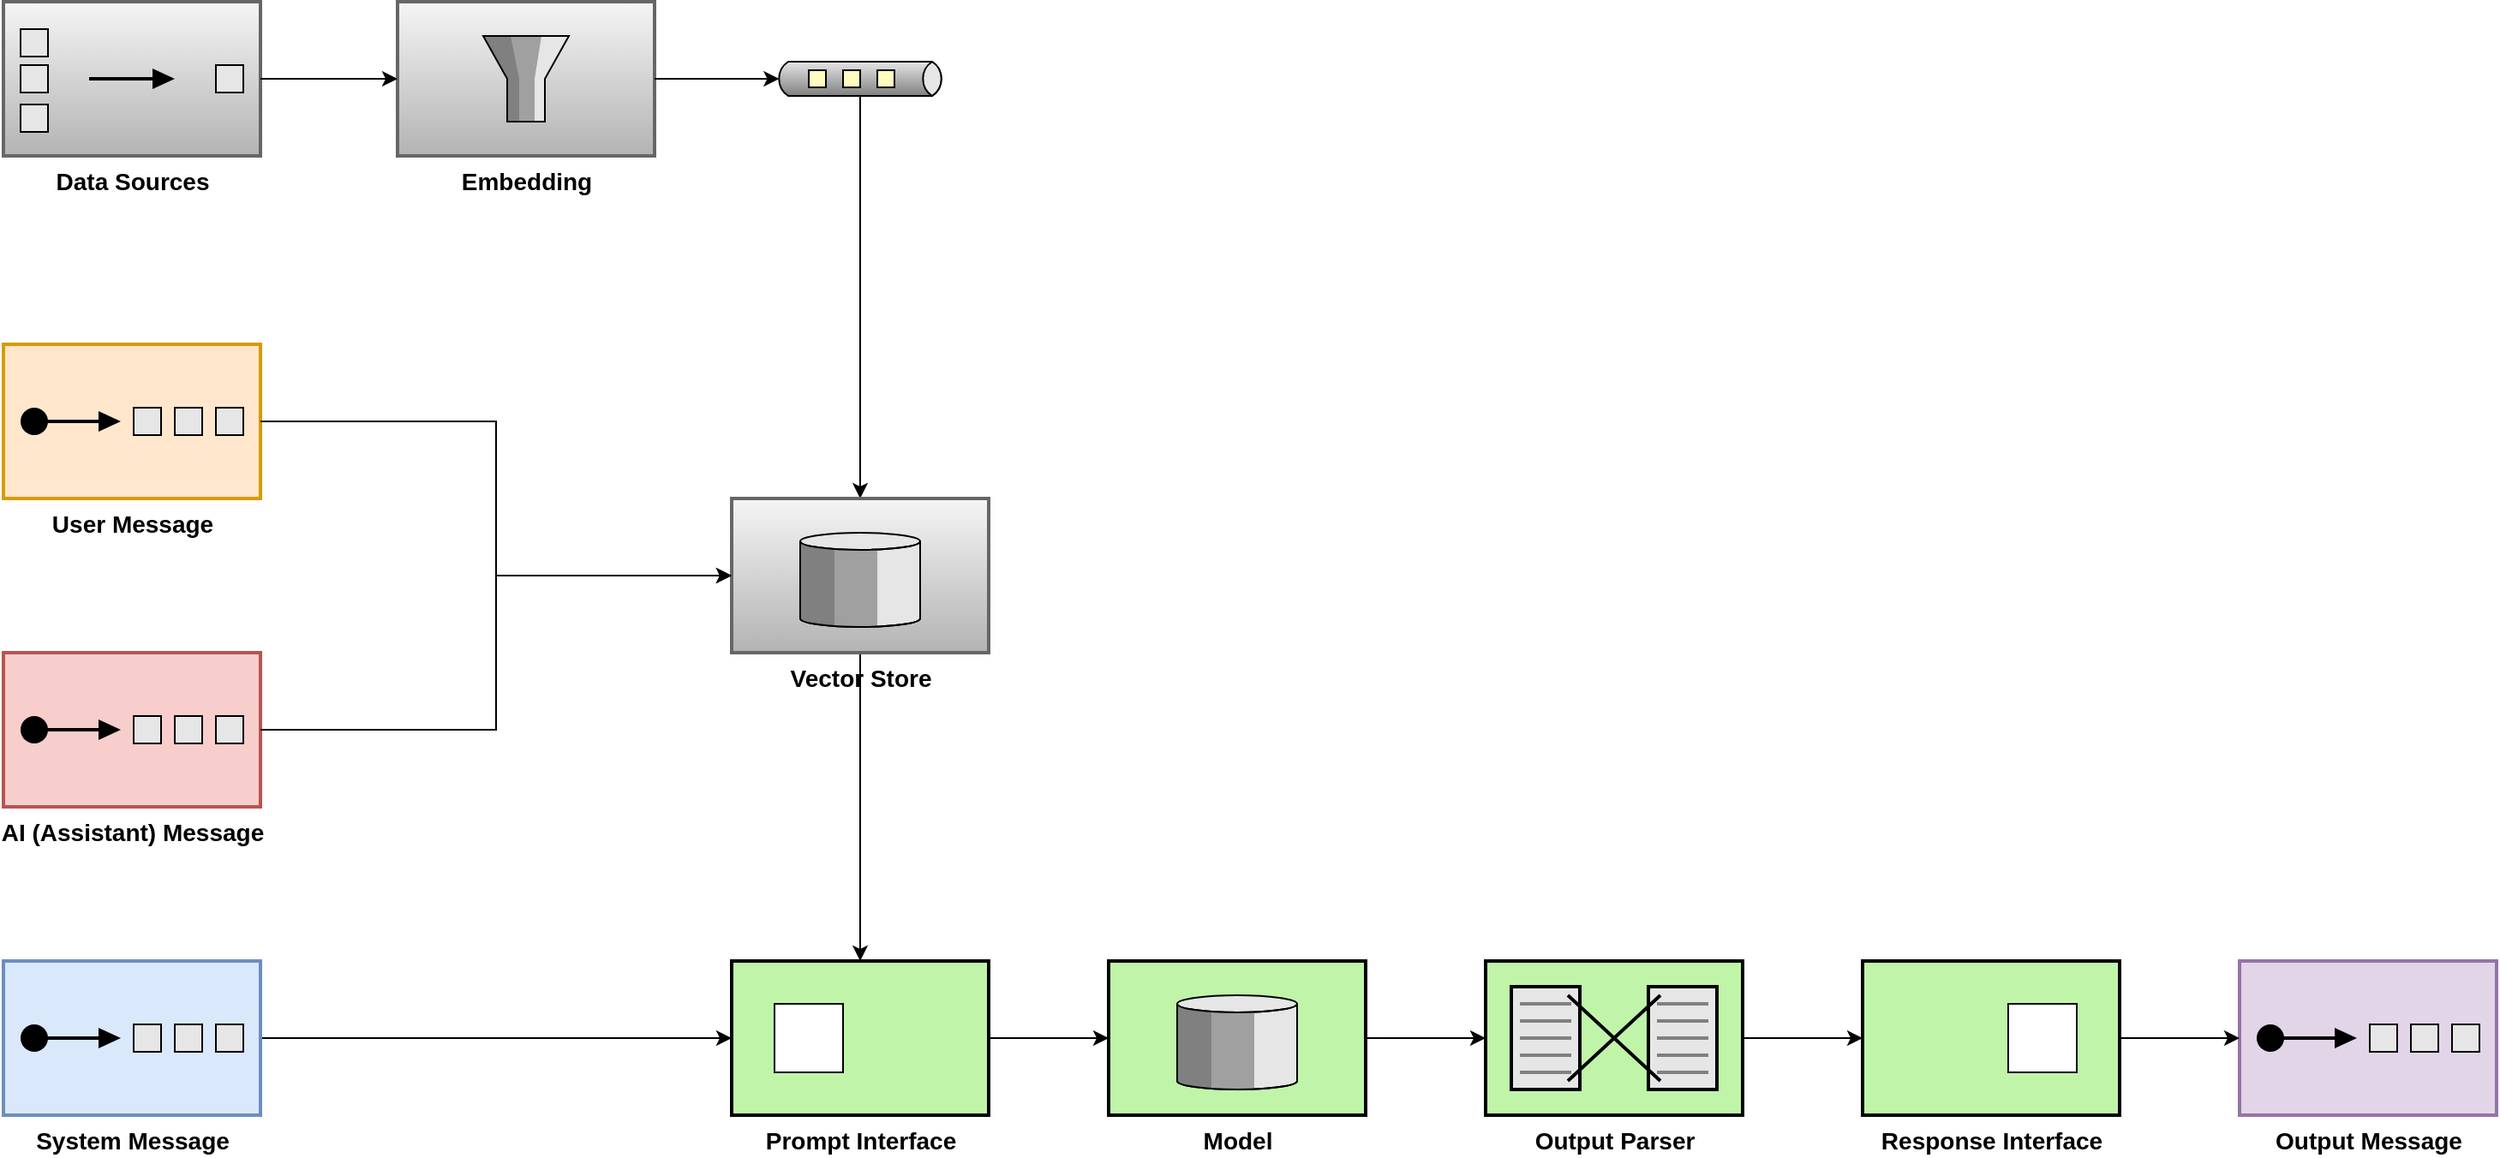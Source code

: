<mxfile version="26.0.4">
  <diagram name="Page-1" id="ErCnhIx6DcZLbncz3Et1">
    <mxGraphModel dx="1434" dy="1936" grid="1" gridSize="10" guides="1" tooltips="1" connect="1" arrows="1" fold="1" page="1" pageScale="1" pageWidth="850" pageHeight="1100" math="0" shadow="0">
      <root>
        <mxCell id="0" />
        <mxCell id="1" parent="0" />
        <mxCell id="nu29c9iX6Pa8DH85GAgv-37" style="edgeStyle=orthogonalEdgeStyle;rounded=0;orthogonalLoop=1;jettySize=auto;html=1;exitX=1;exitY=0.5;exitDx=0;exitDy=0;exitPerimeter=0;entryX=0;entryY=0.5;entryDx=0;entryDy=0;" edge="1" parent="1" source="nu29c9iX6Pa8DH85GAgv-1" target="nu29c9iX6Pa8DH85GAgv-3">
          <mxGeometry relative="1" as="geometry" />
        </mxCell>
        <mxCell id="nu29c9iX6Pa8DH85GAgv-1" value="&lt;font style=&quot;font-size: 14px;&quot;&gt;&lt;b style=&quot;&quot;&gt;System Message&lt;/b&gt;&lt;/font&gt;" style="html=1;strokeWidth=2;outlineConnect=0;dashed=0;align=center;fontSize=8;verticalLabelPosition=bottom;verticalAlign=top;shape=mxgraph.eip.test_message;fillColor=#dae8fc;strokeColor=#6c8ebf;" vertex="1" parent="1">
          <mxGeometry x="90" y="-460" width="150" height="90" as="geometry" />
        </mxCell>
        <mxCell id="nu29c9iX6Pa8DH85GAgv-2" value="&lt;font style=&quot;font-size: 14px;&quot;&gt;&lt;b style=&quot;&quot;&gt;User Message&lt;/b&gt;&lt;/font&gt;" style="html=1;strokeWidth=2;outlineConnect=0;dashed=0;align=center;fontSize=8;verticalLabelPosition=bottom;verticalAlign=top;shape=mxgraph.eip.test_message;fillColor=#ffe6cc;strokeColor=#d79b00;" vertex="1" parent="1">
          <mxGeometry x="90" y="-820" width="150" height="90" as="geometry" />
        </mxCell>
        <mxCell id="nu29c9iX6Pa8DH85GAgv-10" style="edgeStyle=orthogonalEdgeStyle;rounded=0;orthogonalLoop=1;jettySize=auto;html=1;exitX=1;exitY=0.5;exitDx=0;exitDy=0;" edge="1" parent="1" source="nu29c9iX6Pa8DH85GAgv-3" target="nu29c9iX6Pa8DH85GAgv-9">
          <mxGeometry relative="1" as="geometry" />
        </mxCell>
        <mxCell id="nu29c9iX6Pa8DH85GAgv-3" value="&lt;font style=&quot;font-size: 14px;&quot;&gt;&lt;b style=&quot;&quot;&gt;Prompt Interface&lt;/b&gt;&lt;/font&gt;" style="strokeWidth=2;dashed=0;align=center;fontSize=8;shape=rect;verticalLabelPosition=bottom;verticalAlign=top;fillColor=#c0f5a9;html=1;" vertex="1" parent="1">
          <mxGeometry x="515" y="-460" width="150" height="90" as="geometry" />
        </mxCell>
        <mxCell id="nu29c9iX6Pa8DH85GAgv-4" value="" style="html=1;strokeWidth=1;dashed=0;align=center;fontSize=8;shape=rect" vertex="1" parent="nu29c9iX6Pa8DH85GAgv-3">
          <mxGeometry x="25" y="25" width="40" height="40" as="geometry" />
        </mxCell>
        <mxCell id="nu29c9iX6Pa8DH85GAgv-9" value="&lt;b&gt;&lt;font style=&quot;font-size: 14px;&quot;&gt;Model&lt;/font&gt;&lt;/b&gt;" style="html=1;strokeWidth=2;outlineConnect=0;dashed=0;align=center;fontSize=8;verticalLabelPosition=bottom;verticalAlign=top;shape=mxgraph.eip.message_store;fillColor=#c0f5a9" vertex="1" parent="1">
          <mxGeometry x="735" y="-460" width="150" height="90" as="geometry" />
        </mxCell>
        <mxCell id="nu29c9iX6Pa8DH85GAgv-15" style="edgeStyle=orthogonalEdgeStyle;rounded=0;orthogonalLoop=1;jettySize=auto;html=1;exitX=1;exitY=0.5;exitDx=0;exitDy=0;exitPerimeter=0;entryX=0;entryY=0.5;entryDx=0;entryDy=0;" edge="1" parent="1" source="nu29c9iX6Pa8DH85GAgv-11" target="nu29c9iX6Pa8DH85GAgv-13">
          <mxGeometry relative="1" as="geometry" />
        </mxCell>
        <mxCell id="nu29c9iX6Pa8DH85GAgv-11" value="&lt;font style=&quot;font-size: 14px;&quot;&gt;&lt;b&gt;Output Parser&lt;/b&gt;&lt;/font&gt;" style="html=1;strokeWidth=2;outlineConnect=0;dashed=0;align=center;fontSize=8;shape=mxgraph.eip.message_translator;fillColor=#c0f5a9;verticalLabelPosition=bottom;verticalAlign=top;" vertex="1" parent="1">
          <mxGeometry x="955" y="-460" width="150" height="90" as="geometry" />
        </mxCell>
        <mxCell id="nu29c9iX6Pa8DH85GAgv-12" style="edgeStyle=orthogonalEdgeStyle;rounded=0;orthogonalLoop=1;jettySize=auto;html=1;exitX=1;exitY=0.5;exitDx=0;exitDy=0;exitPerimeter=0;entryX=0;entryY=0.5;entryDx=0;entryDy=0;entryPerimeter=0;" edge="1" parent="1" source="nu29c9iX6Pa8DH85GAgv-9" target="nu29c9iX6Pa8DH85GAgv-11">
          <mxGeometry relative="1" as="geometry" />
        </mxCell>
        <mxCell id="nu29c9iX6Pa8DH85GAgv-13" value="&lt;b&gt;&lt;font style=&quot;font-size: 14px;&quot;&gt;Response Interface&lt;/font&gt;&lt;/b&gt;" style="strokeWidth=2;dashed=0;align=center;fontSize=8;shape=rect;verticalLabelPosition=bottom;verticalAlign=top;fillColor=#c0f5a9;html=1;" vertex="1" parent="1">
          <mxGeometry x="1175" y="-460" width="150" height="90" as="geometry" />
        </mxCell>
        <mxCell id="nu29c9iX6Pa8DH85GAgv-14" value="" style="html=1;strokeWidth=1;dashed=0;align=center;fontSize=8;shape=rect;" vertex="1" parent="nu29c9iX6Pa8DH85GAgv-13">
          <mxGeometry x="85" y="25" width="40" height="40" as="geometry" />
        </mxCell>
        <mxCell id="nu29c9iX6Pa8DH85GAgv-16" value="&lt;b&gt;&lt;font style=&quot;font-size: 14px;&quot;&gt;Output Message&lt;/font&gt;&lt;/b&gt;" style="html=1;strokeWidth=2;outlineConnect=0;dashed=0;align=center;fontSize=8;verticalLabelPosition=bottom;verticalAlign=top;shape=mxgraph.eip.test_message;fillColor=#e1d5e7;strokeColor=#9673a6;" vertex="1" parent="1">
          <mxGeometry x="1395" y="-460" width="150" height="90" as="geometry" />
        </mxCell>
        <mxCell id="nu29c9iX6Pa8DH85GAgv-17" style="edgeStyle=orthogonalEdgeStyle;rounded=0;orthogonalLoop=1;jettySize=auto;html=1;exitX=1;exitY=0.5;exitDx=0;exitDy=0;entryX=0;entryY=0.5;entryDx=0;entryDy=0;entryPerimeter=0;" edge="1" parent="1" source="nu29c9iX6Pa8DH85GAgv-13" target="nu29c9iX6Pa8DH85GAgv-16">
          <mxGeometry relative="1" as="geometry" />
        </mxCell>
        <mxCell id="nu29c9iX6Pa8DH85GAgv-18" value="&lt;font style=&quot;font-size: 14px;&quot;&gt;&lt;b style=&quot;&quot;&gt;AI (Assistant) Message&lt;/b&gt;&lt;/font&gt;" style="html=1;strokeWidth=2;outlineConnect=0;dashed=0;align=center;fontSize=8;verticalLabelPosition=bottom;verticalAlign=top;shape=mxgraph.eip.test_message;fillColor=#f8cecc;strokeColor=#b85450;" vertex="1" parent="1">
          <mxGeometry x="90" y="-640" width="150" height="90" as="geometry" />
        </mxCell>
        <mxCell id="nu29c9iX6Pa8DH85GAgv-25" value="&lt;b&gt;&lt;font style=&quot;font-size: 14px;&quot;&gt;Data Sources&lt;/font&gt;&lt;/b&gt;" style="html=1;strokeWidth=2;outlineConnect=0;dashed=0;align=center;fontSize=8;fillColor=#f5f5f5;verticalLabelPosition=bottom;verticalAlign=top;shape=mxgraph.eip.aggregator;strokeColor=#666666;gradientColor=#b3b3b3;" vertex="1" parent="1">
          <mxGeometry x="90" y="-1020" width="150" height="90" as="geometry" />
        </mxCell>
        <mxCell id="nu29c9iX6Pa8DH85GAgv-26" value="&lt;b&gt;&lt;font style=&quot;font-size: 14px;&quot;&gt;Embedding&lt;/font&gt;&lt;/b&gt;" style="html=1;strokeWidth=2;outlineConnect=0;dashed=0;align=center;fontSize=8;fillColor=#f5f5f5;verticalLabelPosition=bottom;verticalAlign=top;shape=mxgraph.eip.message_filter;gradientColor=#b3b3b3;strokeColor=#666666;" vertex="1" parent="1">
          <mxGeometry x="320" y="-1020" width="150" height="90" as="geometry" />
        </mxCell>
        <mxCell id="nu29c9iX6Pa8DH85GAgv-27" style="edgeStyle=orthogonalEdgeStyle;rounded=0;orthogonalLoop=1;jettySize=auto;html=1;exitX=1;exitY=0.5;exitDx=0;exitDy=0;exitPerimeter=0;entryX=0;entryY=0.5;entryDx=0;entryDy=0;entryPerimeter=0;" edge="1" parent="1" source="nu29c9iX6Pa8DH85GAgv-25" target="nu29c9iX6Pa8DH85GAgv-26">
          <mxGeometry relative="1" as="geometry" />
        </mxCell>
        <mxCell id="nu29c9iX6Pa8DH85GAgv-33" style="edgeStyle=orthogonalEdgeStyle;rounded=0;orthogonalLoop=1;jettySize=auto;html=1;exitX=0;exitY=1;exitDx=50;exitDy=0;exitPerimeter=0;" edge="1" parent="1" source="nu29c9iX6Pa8DH85GAgv-28" target="nu29c9iX6Pa8DH85GAgv-30">
          <mxGeometry relative="1" as="geometry" />
        </mxCell>
        <mxCell id="nu29c9iX6Pa8DH85GAgv-28" value="" style="strokeWidth=1;outlineConnect=0;dashed=0;align=center;html=1;fontSize=8;shape=mxgraph.eip.dataChannel;verticalLabelPosition=bottom;labelBackgroundColor=#ffffff;verticalAlign=top;" vertex="1" parent="1">
          <mxGeometry x="540" y="-985" width="100" height="20" as="geometry" />
        </mxCell>
        <mxCell id="nu29c9iX6Pa8DH85GAgv-29" style="edgeStyle=orthogonalEdgeStyle;rounded=0;orthogonalLoop=1;jettySize=auto;html=1;exitX=1;exitY=0.5;exitDx=0;exitDy=0;exitPerimeter=0;entryX=0;entryY=0.5;entryDx=2.7;entryDy=0;entryPerimeter=0;" edge="1" parent="1" source="nu29c9iX6Pa8DH85GAgv-26" target="nu29c9iX6Pa8DH85GAgv-28">
          <mxGeometry relative="1" as="geometry" />
        </mxCell>
        <mxCell id="nu29c9iX6Pa8DH85GAgv-35" style="edgeStyle=orthogonalEdgeStyle;rounded=0;orthogonalLoop=1;jettySize=auto;html=1;exitX=0.5;exitY=1;exitDx=0;exitDy=0;exitPerimeter=0;" edge="1" parent="1" source="nu29c9iX6Pa8DH85GAgv-30" target="nu29c9iX6Pa8DH85GAgv-3">
          <mxGeometry relative="1" as="geometry" />
        </mxCell>
        <mxCell id="nu29c9iX6Pa8DH85GAgv-30" value="&lt;b&gt;&lt;font style=&quot;font-size: 14px;&quot;&gt;Vector Store&lt;/font&gt;&lt;/b&gt;" style="html=1;strokeWidth=2;outlineConnect=0;dashed=0;align=center;fontSize=8;verticalLabelPosition=bottom;verticalAlign=top;shape=mxgraph.eip.message_store;fillColor=#f5f5f5;strokeColor=#666666;gradientColor=#b3b3b3;" vertex="1" parent="1">
          <mxGeometry x="515" y="-730" width="150" height="90" as="geometry" />
        </mxCell>
        <mxCell id="nu29c9iX6Pa8DH85GAgv-34" style="edgeStyle=orthogonalEdgeStyle;rounded=0;orthogonalLoop=1;jettySize=auto;html=1;exitX=1;exitY=0.5;exitDx=0;exitDy=0;exitPerimeter=0;entryX=0;entryY=0.5;entryDx=0;entryDy=0;entryPerimeter=0;" edge="1" parent="1" source="nu29c9iX6Pa8DH85GAgv-2" target="nu29c9iX6Pa8DH85GAgv-30">
          <mxGeometry relative="1" as="geometry" />
        </mxCell>
        <mxCell id="nu29c9iX6Pa8DH85GAgv-36" style="edgeStyle=orthogonalEdgeStyle;rounded=0;orthogonalLoop=1;jettySize=auto;html=1;exitX=1;exitY=0.5;exitDx=0;exitDy=0;exitPerimeter=0;entryX=0;entryY=0.5;entryDx=0;entryDy=0;entryPerimeter=0;" edge="1" parent="1" source="nu29c9iX6Pa8DH85GAgv-18" target="nu29c9iX6Pa8DH85GAgv-30">
          <mxGeometry relative="1" as="geometry" />
        </mxCell>
      </root>
    </mxGraphModel>
  </diagram>
</mxfile>
